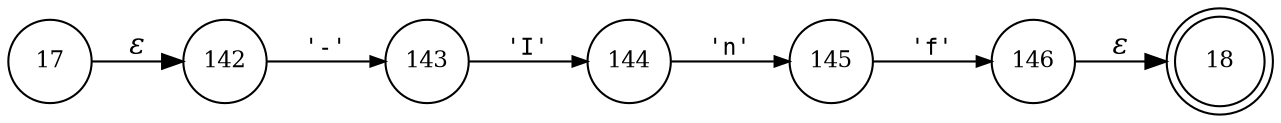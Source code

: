 digraph ATN {
rankdir=LR;
s18[fontsize=11, label="18", shape=doublecircle, fixedsize=true, width=.6];
s144[fontsize=11,label="144", shape=circle, fixedsize=true, width=.55, peripheries=1];
s17[fontsize=11,label="17", shape=circle, fixedsize=true, width=.55, peripheries=1];
s145[fontsize=11,label="145", shape=circle, fixedsize=true, width=.55, peripheries=1];
s146[fontsize=11,label="146", shape=circle, fixedsize=true, width=.55, peripheries=1];
s142[fontsize=11,label="142", shape=circle, fixedsize=true, width=.55, peripheries=1];
s143[fontsize=11,label="143", shape=circle, fixedsize=true, width=.55, peripheries=1];
s17 -> s142 [fontname="Times-Italic", label="&epsilon;"];
s142 -> s143 [fontsize=11, fontname="Courier", arrowsize=.7, label = "'-'", arrowhead = normal];
s143 -> s144 [fontsize=11, fontname="Courier", arrowsize=.7, label = "'I'", arrowhead = normal];
s144 -> s145 [fontsize=11, fontname="Courier", arrowsize=.7, label = "'n'", arrowhead = normal];
s145 -> s146 [fontsize=11, fontname="Courier", arrowsize=.7, label = "'f'", arrowhead = normal];
s146 -> s18 [fontname="Times-Italic", label="&epsilon;"];
}